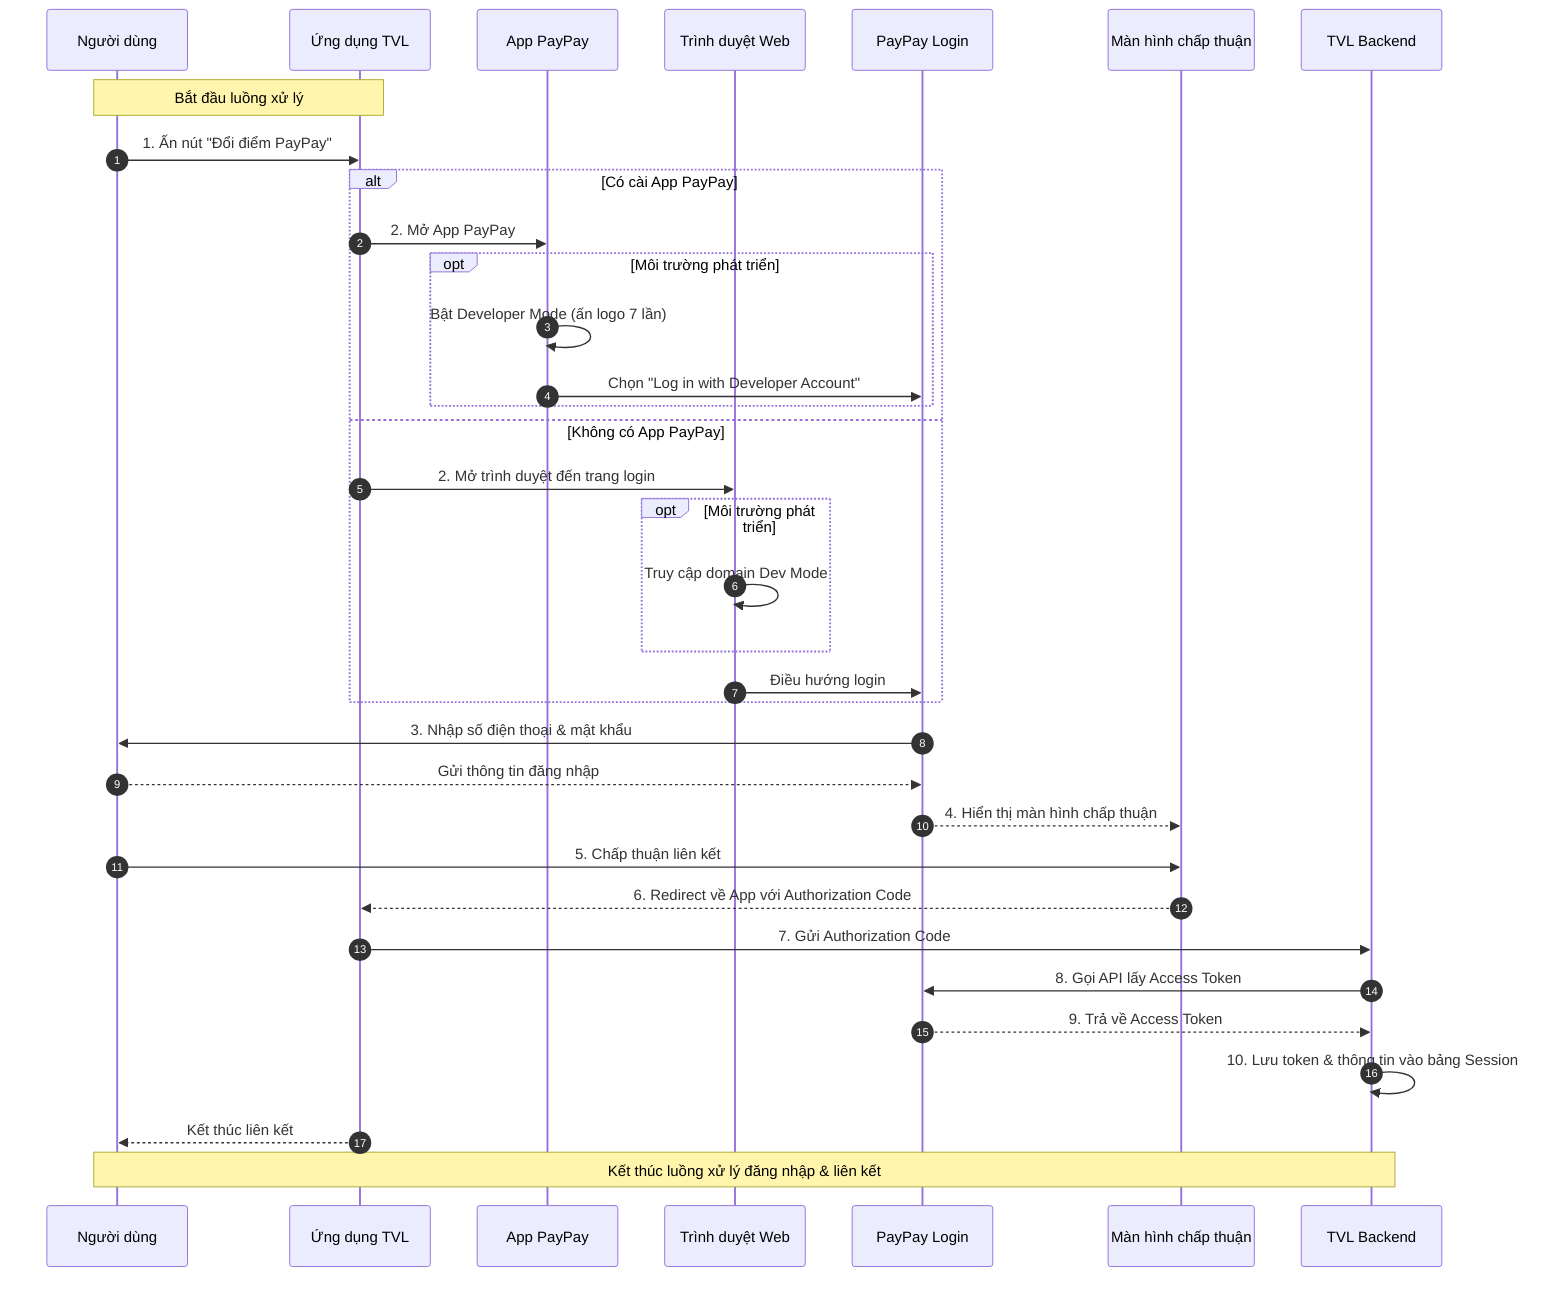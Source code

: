 sequenceDiagram
  autonumber
  participant User as Người dùng
  participant TVLApp as Ứng dụng TVL
  participant PayPayApp as App PayPay
  participant Browser as Trình duyệt Web
  participant PayPayLogin as PayPay Login
  participant Consent as Màn hình chấp thuận
  participant TVLBE as TVL Backend

  Note over User,TVLApp: Bắt đầu luồng xử lý
  
  User->>TVLApp: 1. Ấn nút "Đổi điểm PayPay"


  alt Có cài App PayPay
    TVLApp->>PayPayApp: 2. Mở App PayPay
    
    opt Môi trường phát triển
      PayPayApp->>PayPayApp: Bật Developer Mode (ấn logo 7 lần)
      PayPayApp->>PayPayLogin: Chọn "Log in with Developer Account"
    end
  else Không có App PayPay
    TVLApp->>Browser: 2. Mở trình duyệt đến trang login
    opt Môi trường phát triển
      Browser->>Browser: Truy cập domain Dev Mode
    end
    Browser->>PayPayLogin: Điều hướng login
  end

  PayPayLogin->>User: 3. Nhập số điện thoại & mật khẩu
  User-->>PayPayLogin: Gửi thông tin đăng nhập
  PayPayLogin-->>Consent: 4. Hiển thị màn hình chấp thuận
  User->>Consent: 5. Chấp thuận liên kết

  Consent-->>TVLApp: 6. Redirect về App với Authorization Code
  TVLApp->>TVLBE: 7. Gửi Authorization Code
  TVLBE->>PayPayLogin: 8. Gọi API lấy Access Token
  PayPayLogin-->>TVLBE: 9. Trả về Access Token
  TVLBE->>TVLBE: 10. Lưu token & thông tin vào bảng Session

  TVLApp-->>User: Kết thúc liên kết
  
  

  Note over User,TVLBE: Kết thúc luồng xử lý đăng nhập & liên kết